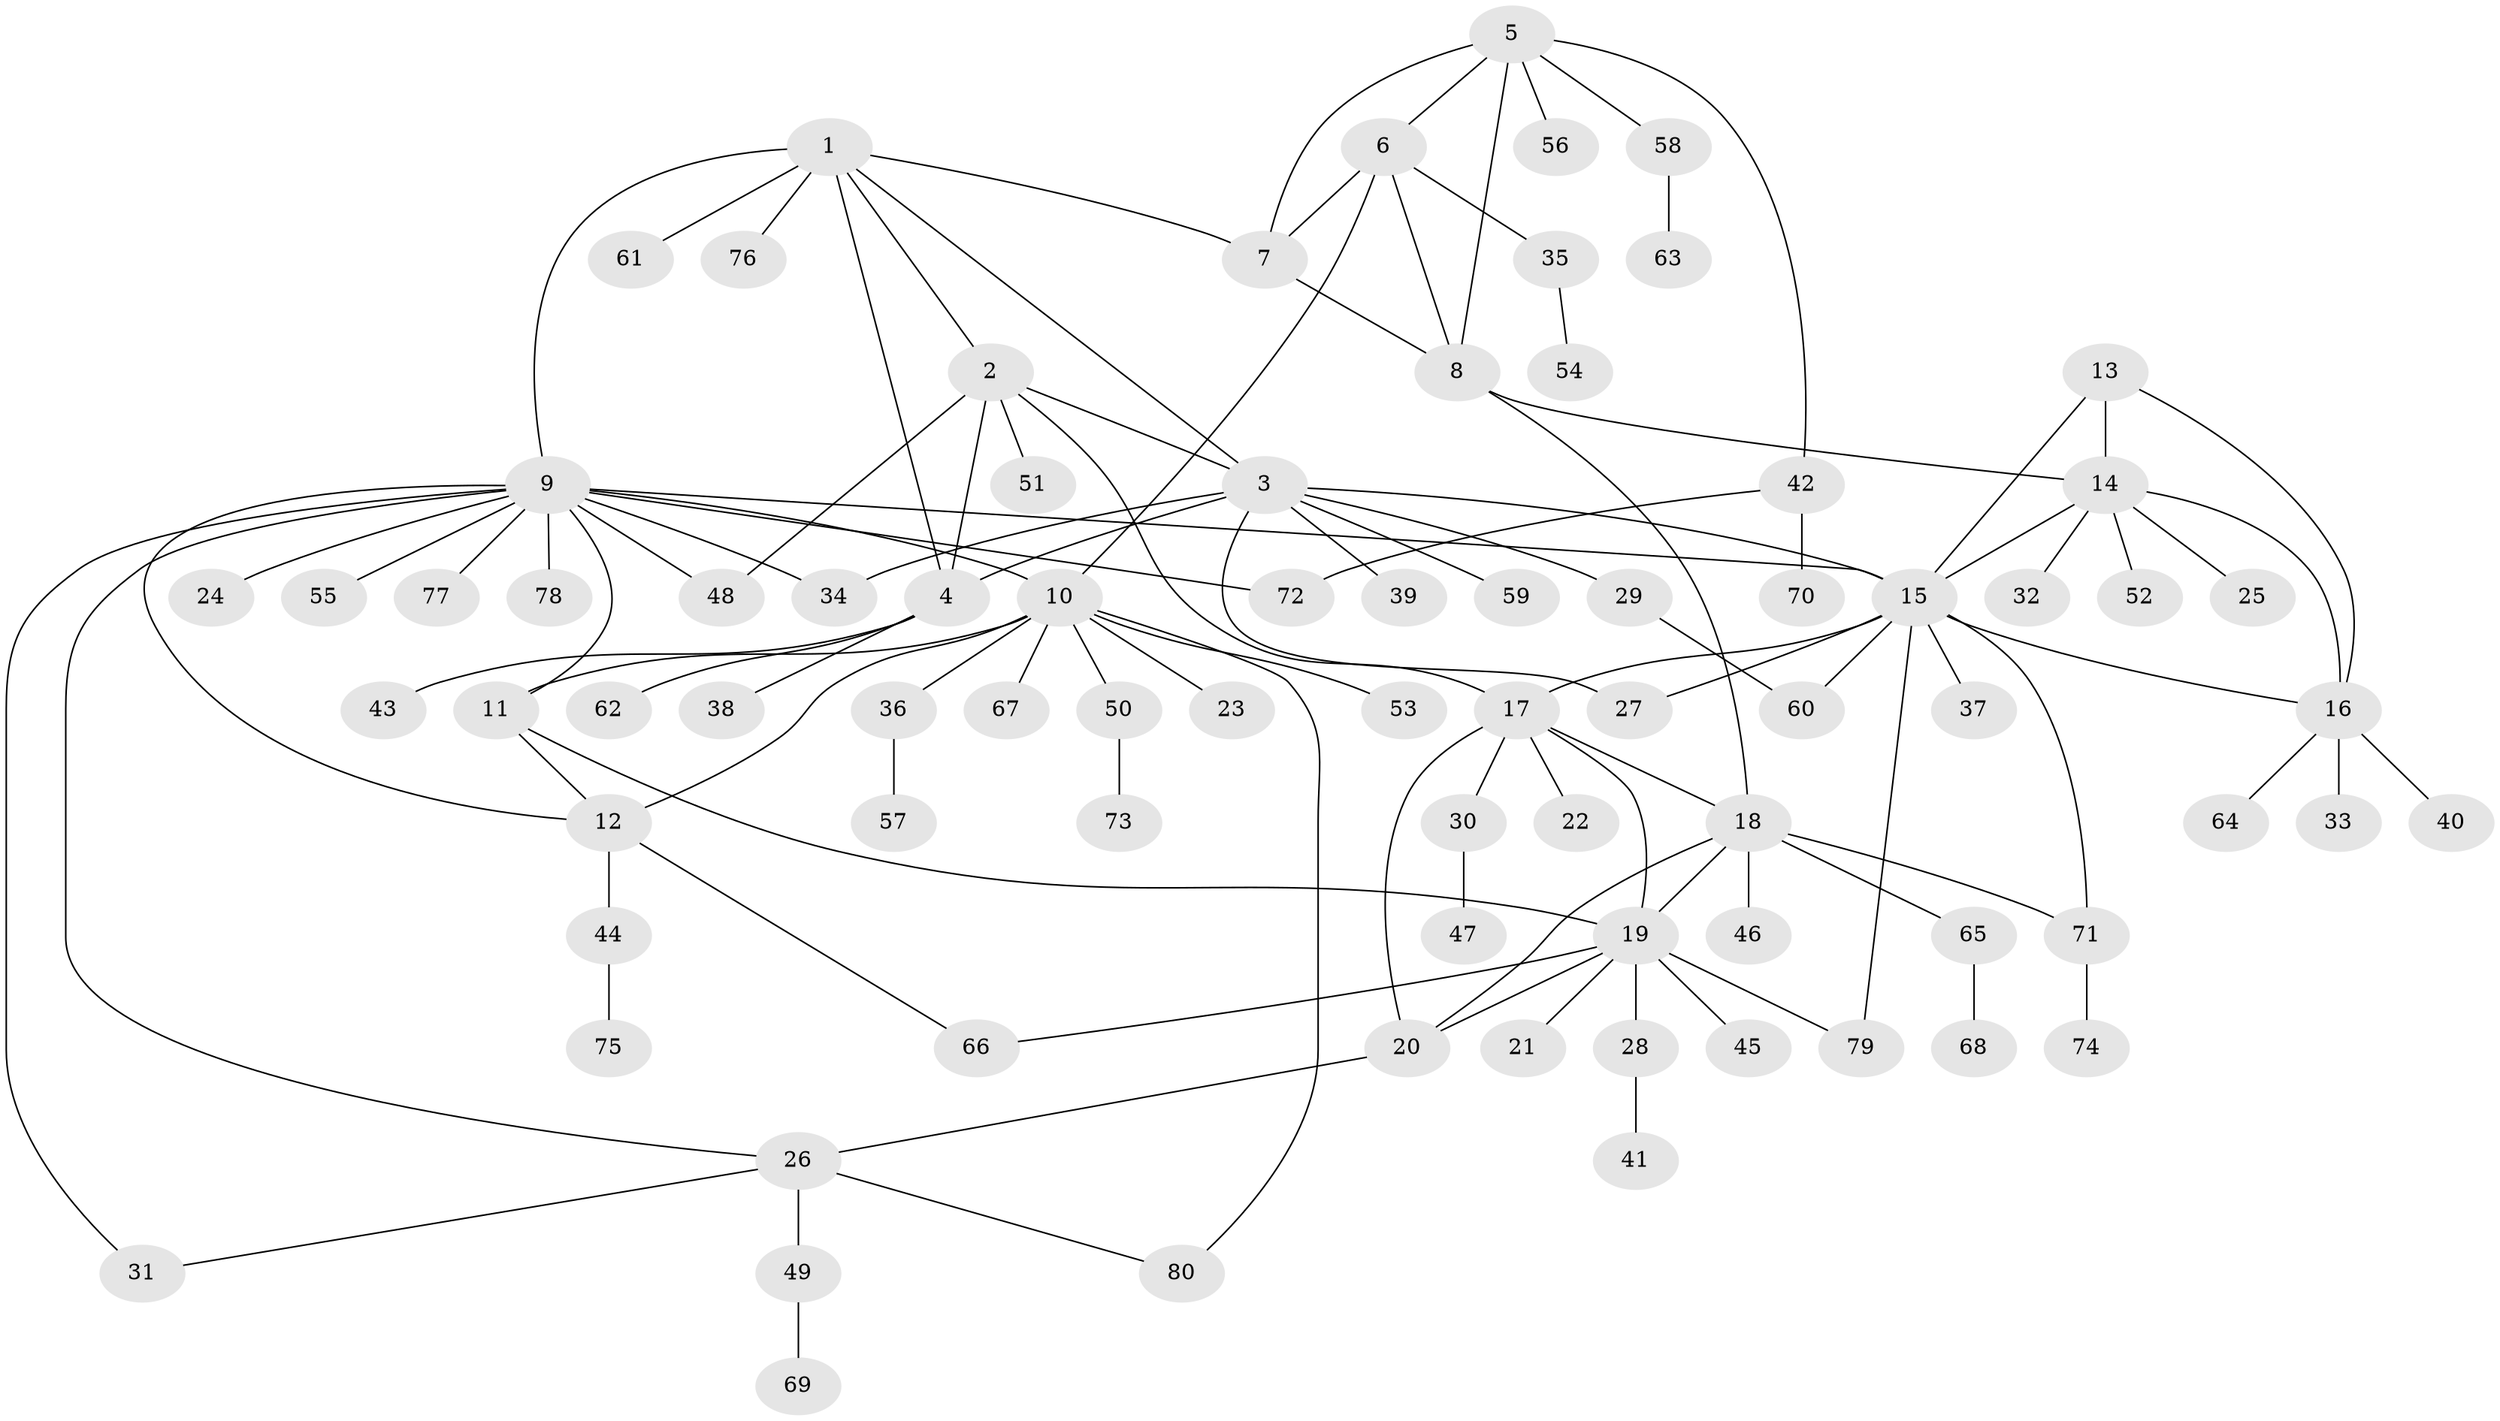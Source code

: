 // Generated by graph-tools (version 1.1) at 2025/11/02/27/25 16:11:33]
// undirected, 80 vertices, 111 edges
graph export_dot {
graph [start="1"]
  node [color=gray90,style=filled];
  1;
  2;
  3;
  4;
  5;
  6;
  7;
  8;
  9;
  10;
  11;
  12;
  13;
  14;
  15;
  16;
  17;
  18;
  19;
  20;
  21;
  22;
  23;
  24;
  25;
  26;
  27;
  28;
  29;
  30;
  31;
  32;
  33;
  34;
  35;
  36;
  37;
  38;
  39;
  40;
  41;
  42;
  43;
  44;
  45;
  46;
  47;
  48;
  49;
  50;
  51;
  52;
  53;
  54;
  55;
  56;
  57;
  58;
  59;
  60;
  61;
  62;
  63;
  64;
  65;
  66;
  67;
  68;
  69;
  70;
  71;
  72;
  73;
  74;
  75;
  76;
  77;
  78;
  79;
  80;
  1 -- 2;
  1 -- 3;
  1 -- 4;
  1 -- 7;
  1 -- 9;
  1 -- 61;
  1 -- 76;
  2 -- 3;
  2 -- 4;
  2 -- 17;
  2 -- 48;
  2 -- 51;
  3 -- 4;
  3 -- 15;
  3 -- 27;
  3 -- 29;
  3 -- 34;
  3 -- 39;
  3 -- 59;
  4 -- 38;
  4 -- 43;
  4 -- 62;
  5 -- 6;
  5 -- 7;
  5 -- 8;
  5 -- 42;
  5 -- 56;
  5 -- 58;
  6 -- 7;
  6 -- 8;
  6 -- 10;
  6 -- 35;
  7 -- 8;
  8 -- 14;
  8 -- 18;
  9 -- 10;
  9 -- 11;
  9 -- 12;
  9 -- 15;
  9 -- 24;
  9 -- 26;
  9 -- 31;
  9 -- 34;
  9 -- 48;
  9 -- 55;
  9 -- 72;
  9 -- 77;
  9 -- 78;
  10 -- 11;
  10 -- 12;
  10 -- 23;
  10 -- 36;
  10 -- 50;
  10 -- 53;
  10 -- 67;
  10 -- 80;
  11 -- 12;
  11 -- 19;
  12 -- 44;
  12 -- 66;
  13 -- 14;
  13 -- 15;
  13 -- 16;
  14 -- 15;
  14 -- 16;
  14 -- 25;
  14 -- 32;
  14 -- 52;
  15 -- 16;
  15 -- 17;
  15 -- 27;
  15 -- 37;
  15 -- 60;
  15 -- 71;
  15 -- 79;
  16 -- 33;
  16 -- 40;
  16 -- 64;
  17 -- 18;
  17 -- 19;
  17 -- 20;
  17 -- 22;
  17 -- 30;
  18 -- 19;
  18 -- 20;
  18 -- 46;
  18 -- 65;
  18 -- 71;
  19 -- 20;
  19 -- 21;
  19 -- 28;
  19 -- 45;
  19 -- 66;
  19 -- 79;
  20 -- 26;
  26 -- 31;
  26 -- 49;
  26 -- 80;
  28 -- 41;
  29 -- 60;
  30 -- 47;
  35 -- 54;
  36 -- 57;
  42 -- 70;
  42 -- 72;
  44 -- 75;
  49 -- 69;
  50 -- 73;
  58 -- 63;
  65 -- 68;
  71 -- 74;
}
